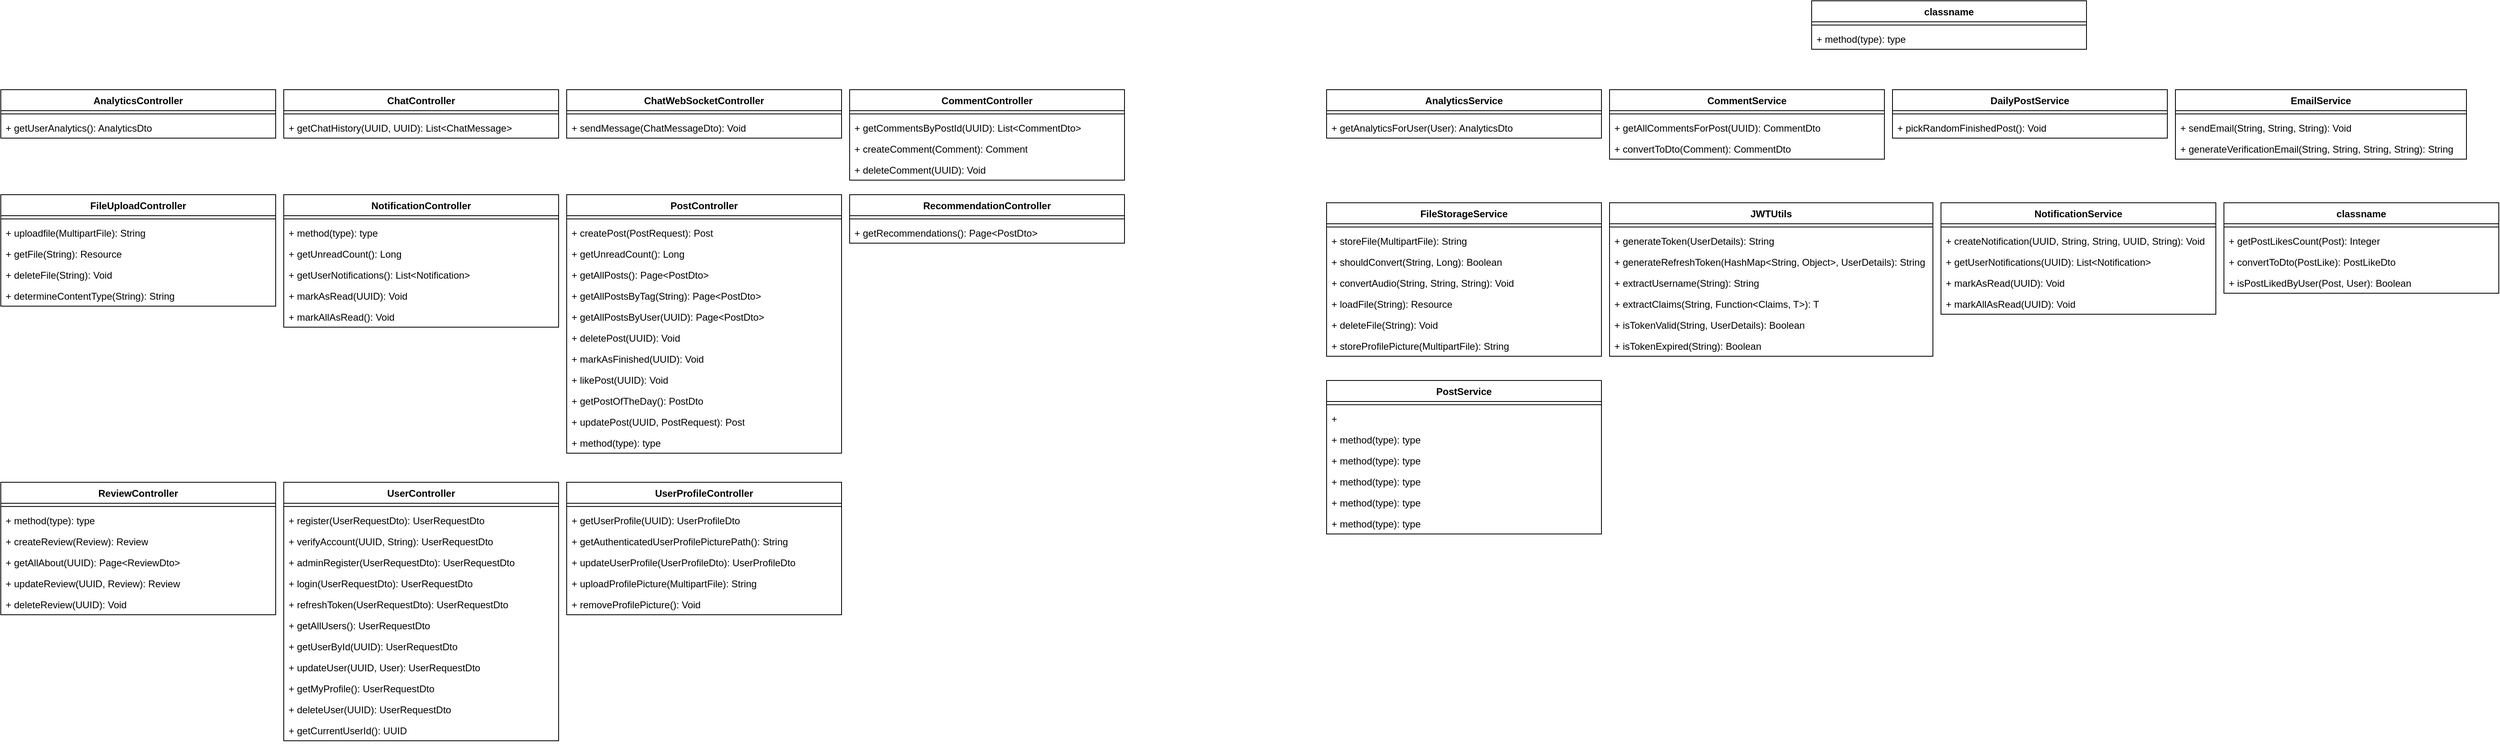 <mxfile version="28.2.8">
  <diagram name="Strona-1" id="R6z_-jKRKw4GIKHxkGmC">
    <mxGraphModel dx="1147" dy="948" grid="1" gridSize="10" guides="1" tooltips="1" connect="1" arrows="1" fold="1" page="1" pageScale="1" pageWidth="827" pageHeight="1169" math="0" shadow="0">
      <root>
        <mxCell id="0" />
        <mxCell id="1" parent="0" />
        <mxCell id="6uQWUima-Bd07z6ZdT8X-51" value="NotificationController" style="swimlane;fontStyle=1;align=center;verticalAlign=top;childLayout=stackLayout;horizontal=1;startSize=26;horizontalStack=0;resizeParent=1;resizeParentMax=0;resizeLast=0;collapsible=1;marginBottom=0;whiteSpace=wrap;html=1;" vertex="1" parent="1">
          <mxGeometry x="390" y="550" width="340" height="164" as="geometry" />
        </mxCell>
        <mxCell id="6uQWUima-Bd07z6ZdT8X-53" value="" style="line;strokeWidth=1;fillColor=none;align=left;verticalAlign=middle;spacingTop=-1;spacingLeft=3;spacingRight=3;rotatable=0;labelPosition=right;points=[];portConstraint=eastwest;strokeColor=inherit;" vertex="1" parent="6uQWUima-Bd07z6ZdT8X-51">
          <mxGeometry y="26" width="340" height="8" as="geometry" />
        </mxCell>
        <mxCell id="6uQWUima-Bd07z6ZdT8X-54" value="+ method(type): type" style="text;strokeColor=none;fillColor=none;align=left;verticalAlign=top;spacingLeft=4;spacingRight=4;overflow=hidden;rotatable=0;points=[[0,0.5],[1,0.5]];portConstraint=eastwest;whiteSpace=wrap;html=1;" vertex="1" parent="6uQWUima-Bd07z6ZdT8X-51">
          <mxGeometry y="34" width="340" height="26" as="geometry" />
        </mxCell>
        <mxCell id="6uQWUima-Bd07z6ZdT8X-16" value="+ getUnreadCount(): Long" style="text;strokeColor=none;fillColor=none;align=left;verticalAlign=top;spacingLeft=4;spacingRight=4;overflow=hidden;rotatable=0;points=[[0,0.5],[1,0.5]];portConstraint=eastwest;whiteSpace=wrap;html=1;" vertex="1" parent="6uQWUima-Bd07z6ZdT8X-51">
          <mxGeometry y="60" width="340" height="26" as="geometry" />
        </mxCell>
        <mxCell id="6uQWUima-Bd07z6ZdT8X-15" value="+ getUserNotifications(): List&amp;lt;Notification&amp;gt;" style="text;strokeColor=none;fillColor=none;align=left;verticalAlign=top;spacingLeft=4;spacingRight=4;overflow=hidden;rotatable=0;points=[[0,0.5],[1,0.5]];portConstraint=eastwest;whiteSpace=wrap;html=1;" vertex="1" parent="6uQWUima-Bd07z6ZdT8X-51">
          <mxGeometry y="86" width="340" height="26" as="geometry" />
        </mxCell>
        <mxCell id="6uQWUima-Bd07z6ZdT8X-17" value="+ markAsRead(UUID): Void" style="text;strokeColor=none;fillColor=none;align=left;verticalAlign=top;spacingLeft=4;spacingRight=4;overflow=hidden;rotatable=0;points=[[0,0.5],[1,0.5]];portConstraint=eastwest;whiteSpace=wrap;html=1;" vertex="1" parent="6uQWUima-Bd07z6ZdT8X-51">
          <mxGeometry y="112" width="340" height="26" as="geometry" />
        </mxCell>
        <mxCell id="6uQWUima-Bd07z6ZdT8X-18" value="+ markAllAsRead(): Void" style="text;strokeColor=none;fillColor=none;align=left;verticalAlign=top;spacingLeft=4;spacingRight=4;overflow=hidden;rotatable=0;points=[[0,0.5],[1,0.5]];portConstraint=eastwest;whiteSpace=wrap;html=1;" vertex="1" parent="6uQWUima-Bd07z6ZdT8X-51">
          <mxGeometry y="138" width="340" height="26" as="geometry" />
        </mxCell>
        <mxCell id="6uQWUima-Bd07z6ZdT8X-55" value="classname" style="swimlane;fontStyle=1;align=center;verticalAlign=top;childLayout=stackLayout;horizontal=1;startSize=26;horizontalStack=0;resizeParent=1;resizeParentMax=0;resizeLast=0;collapsible=1;marginBottom=0;whiteSpace=wrap;html=1;" vertex="1" parent="1">
          <mxGeometry x="2280" y="310" width="340" height="60" as="geometry" />
        </mxCell>
        <mxCell id="6uQWUima-Bd07z6ZdT8X-57" value="" style="line;strokeWidth=1;fillColor=none;align=left;verticalAlign=middle;spacingTop=-1;spacingLeft=3;spacingRight=3;rotatable=0;labelPosition=right;points=[];portConstraint=eastwest;strokeColor=inherit;" vertex="1" parent="6uQWUima-Bd07z6ZdT8X-55">
          <mxGeometry y="26" width="340" height="8" as="geometry" />
        </mxCell>
        <mxCell id="6uQWUima-Bd07z6ZdT8X-58" value="+ method(type): type" style="text;strokeColor=none;fillColor=none;align=left;verticalAlign=top;spacingLeft=4;spacingRight=4;overflow=hidden;rotatable=0;points=[[0,0.5],[1,0.5]];portConstraint=eastwest;whiteSpace=wrap;html=1;" vertex="1" parent="6uQWUima-Bd07z6ZdT8X-55">
          <mxGeometry y="34" width="340" height="26" as="geometry" />
        </mxCell>
        <mxCell id="6uQWUima-Bd07z6ZdT8X-60" value="FileUploadController" style="swimlane;fontStyle=1;align=center;verticalAlign=top;childLayout=stackLayout;horizontal=1;startSize=26;horizontalStack=0;resizeParent=1;resizeParentMax=0;resizeLast=0;collapsible=1;marginBottom=0;whiteSpace=wrap;html=1;" vertex="1" parent="1">
          <mxGeometry x="40" y="550" width="340" height="138" as="geometry" />
        </mxCell>
        <mxCell id="6uQWUima-Bd07z6ZdT8X-61" value="" style="line;strokeWidth=1;fillColor=none;align=left;verticalAlign=middle;spacingTop=-1;spacingLeft=3;spacingRight=3;rotatable=0;labelPosition=right;points=[];portConstraint=eastwest;strokeColor=inherit;" vertex="1" parent="6uQWUima-Bd07z6ZdT8X-60">
          <mxGeometry y="26" width="340" height="8" as="geometry" />
        </mxCell>
        <mxCell id="6uQWUima-Bd07z6ZdT8X-10" value="+ uploadfile(MultipartFile): String" style="text;strokeColor=none;fillColor=none;align=left;verticalAlign=top;spacingLeft=4;spacingRight=4;overflow=hidden;rotatable=0;points=[[0,0.5],[1,0.5]];portConstraint=eastwest;whiteSpace=wrap;html=1;" vertex="1" parent="6uQWUima-Bd07z6ZdT8X-60">
          <mxGeometry y="34" width="340" height="26" as="geometry" />
        </mxCell>
        <mxCell id="6uQWUima-Bd07z6ZdT8X-11" value="+ getFile(String): Resource" style="text;strokeColor=none;fillColor=none;align=left;verticalAlign=top;spacingLeft=4;spacingRight=4;overflow=hidden;rotatable=0;points=[[0,0.5],[1,0.5]];portConstraint=eastwest;whiteSpace=wrap;html=1;" vertex="1" parent="6uQWUima-Bd07z6ZdT8X-60">
          <mxGeometry y="60" width="340" height="26" as="geometry" />
        </mxCell>
        <mxCell id="6uQWUima-Bd07z6ZdT8X-12" value="+ deleteFile(String): Void" style="text;strokeColor=none;fillColor=none;align=left;verticalAlign=top;spacingLeft=4;spacingRight=4;overflow=hidden;rotatable=0;points=[[0,0.5],[1,0.5]];portConstraint=eastwest;whiteSpace=wrap;html=1;" vertex="1" parent="6uQWUima-Bd07z6ZdT8X-60">
          <mxGeometry y="86" width="340" height="26" as="geometry" />
        </mxCell>
        <mxCell id="6uQWUima-Bd07z6ZdT8X-13" value="+ determineContentType(String): String" style="text;strokeColor=none;fillColor=none;align=left;verticalAlign=top;spacingLeft=4;spacingRight=4;overflow=hidden;rotatable=0;points=[[0,0.5],[1,0.5]];portConstraint=eastwest;whiteSpace=wrap;html=1;" vertex="1" parent="6uQWUima-Bd07z6ZdT8X-60">
          <mxGeometry y="112" width="340" height="26" as="geometry" />
        </mxCell>
        <mxCell id="6uQWUima-Bd07z6ZdT8X-63" value="AnalyticsController" style="swimlane;fontStyle=1;align=center;verticalAlign=top;childLayout=stackLayout;horizontal=1;startSize=26;horizontalStack=0;resizeParent=1;resizeParentMax=0;resizeLast=0;collapsible=1;marginBottom=0;whiteSpace=wrap;html=1;" vertex="1" parent="1">
          <mxGeometry x="40" y="420" width="340" height="60" as="geometry" />
        </mxCell>
        <mxCell id="6uQWUima-Bd07z6ZdT8X-64" value="" style="line;strokeWidth=1;fillColor=none;align=left;verticalAlign=middle;spacingTop=-1;spacingLeft=3;spacingRight=3;rotatable=0;labelPosition=right;points=[];portConstraint=eastwest;strokeColor=inherit;" vertex="1" parent="6uQWUima-Bd07z6ZdT8X-63">
          <mxGeometry y="26" width="340" height="8" as="geometry" />
        </mxCell>
        <mxCell id="6uQWUima-Bd07z6ZdT8X-65" value="+ getUserAnalytics(): AnalyticsDto" style="text;strokeColor=none;fillColor=none;align=left;verticalAlign=top;spacingLeft=4;spacingRight=4;overflow=hidden;rotatable=0;points=[[0,0.5],[1,0.5]];portConstraint=eastwest;whiteSpace=wrap;html=1;" vertex="1" parent="6uQWUima-Bd07z6ZdT8X-63">
          <mxGeometry y="34" width="340" height="26" as="geometry" />
        </mxCell>
        <mxCell id="6uQWUima-Bd07z6ZdT8X-66" value="ChatController" style="swimlane;fontStyle=1;align=center;verticalAlign=top;childLayout=stackLayout;horizontal=1;startSize=26;horizontalStack=0;resizeParent=1;resizeParentMax=0;resizeLast=0;collapsible=1;marginBottom=0;whiteSpace=wrap;html=1;" vertex="1" parent="1">
          <mxGeometry x="390" y="420" width="340" height="60" as="geometry" />
        </mxCell>
        <mxCell id="6uQWUima-Bd07z6ZdT8X-67" value="" style="line;strokeWidth=1;fillColor=none;align=left;verticalAlign=middle;spacingTop=-1;spacingLeft=3;spacingRight=3;rotatable=0;labelPosition=right;points=[];portConstraint=eastwest;strokeColor=inherit;" vertex="1" parent="6uQWUima-Bd07z6ZdT8X-66">
          <mxGeometry y="26" width="340" height="8" as="geometry" />
        </mxCell>
        <mxCell id="6uQWUima-Bd07z6ZdT8X-68" value="+ getChatHistory(UUID, UUID): List&amp;lt;ChatMessage&amp;gt;" style="text;strokeColor=none;fillColor=none;align=left;verticalAlign=top;spacingLeft=4;spacingRight=4;overflow=hidden;rotatable=0;points=[[0,0.5],[1,0.5]];portConstraint=eastwest;whiteSpace=wrap;html=1;" vertex="1" parent="6uQWUima-Bd07z6ZdT8X-66">
          <mxGeometry y="34" width="340" height="26" as="geometry" />
        </mxCell>
        <mxCell id="6uQWUima-Bd07z6ZdT8X-69" value="CommentController" style="swimlane;fontStyle=1;align=center;verticalAlign=top;childLayout=stackLayout;horizontal=1;startSize=26;horizontalStack=0;resizeParent=1;resizeParentMax=0;resizeLast=0;collapsible=1;marginBottom=0;whiteSpace=wrap;html=1;" vertex="1" parent="1">
          <mxGeometry x="1090" y="420" width="340" height="112" as="geometry" />
        </mxCell>
        <mxCell id="6uQWUima-Bd07z6ZdT8X-70" value="" style="line;strokeWidth=1;fillColor=none;align=left;verticalAlign=middle;spacingTop=-1;spacingLeft=3;spacingRight=3;rotatable=0;labelPosition=right;points=[];portConstraint=eastwest;strokeColor=inherit;" vertex="1" parent="6uQWUima-Bd07z6ZdT8X-69">
          <mxGeometry y="26" width="340" height="8" as="geometry" />
        </mxCell>
        <mxCell id="6uQWUima-Bd07z6ZdT8X-7" value="+ getCommentsByPostId(UUID): List&amp;lt;CommentDto&amp;gt;" style="text;strokeColor=none;fillColor=none;align=left;verticalAlign=top;spacingLeft=4;spacingRight=4;overflow=hidden;rotatable=0;points=[[0,0.5],[1,0.5]];portConstraint=eastwest;whiteSpace=wrap;html=1;" vertex="1" parent="6uQWUima-Bd07z6ZdT8X-69">
          <mxGeometry y="34" width="340" height="26" as="geometry" />
        </mxCell>
        <mxCell id="6uQWUima-Bd07z6ZdT8X-6" value="+ createComment(Comment): Comment" style="text;strokeColor=none;fillColor=none;align=left;verticalAlign=top;spacingLeft=4;spacingRight=4;overflow=hidden;rotatable=0;points=[[0,0.5],[1,0.5]];portConstraint=eastwest;whiteSpace=wrap;html=1;" vertex="1" parent="6uQWUima-Bd07z6ZdT8X-69">
          <mxGeometry y="60" width="340" height="26" as="geometry" />
        </mxCell>
        <mxCell id="6uQWUima-Bd07z6ZdT8X-8" value="+ deleteComment(UUID): Void" style="text;strokeColor=none;fillColor=none;align=left;verticalAlign=top;spacingLeft=4;spacingRight=4;overflow=hidden;rotatable=0;points=[[0,0.5],[1,0.5]];portConstraint=eastwest;whiteSpace=wrap;html=1;" vertex="1" parent="6uQWUima-Bd07z6ZdT8X-69">
          <mxGeometry y="86" width="340" height="26" as="geometry" />
        </mxCell>
        <mxCell id="6uQWUima-Bd07z6ZdT8X-72" value="ChatWebSocketController" style="swimlane;fontStyle=1;align=center;verticalAlign=top;childLayout=stackLayout;horizontal=1;startSize=26;horizontalStack=0;resizeParent=1;resizeParentMax=0;resizeLast=0;collapsible=1;marginBottom=0;whiteSpace=wrap;html=1;" vertex="1" parent="1">
          <mxGeometry x="740" y="420" width="340" height="60" as="geometry" />
        </mxCell>
        <mxCell id="6uQWUima-Bd07z6ZdT8X-73" value="" style="line;strokeWidth=1;fillColor=none;align=left;verticalAlign=middle;spacingTop=-1;spacingLeft=3;spacingRight=3;rotatable=0;labelPosition=right;points=[];portConstraint=eastwest;strokeColor=inherit;" vertex="1" parent="6uQWUima-Bd07z6ZdT8X-72">
          <mxGeometry y="26" width="340" height="8" as="geometry" />
        </mxCell>
        <mxCell id="6uQWUima-Bd07z6ZdT8X-74" value="+ sendMessage(ChatMessageDto): Void" style="text;strokeColor=none;fillColor=none;align=left;verticalAlign=top;spacingLeft=4;spacingRight=4;overflow=hidden;rotatable=0;points=[[0,0.5],[1,0.5]];portConstraint=eastwest;whiteSpace=wrap;html=1;" vertex="1" parent="6uQWUima-Bd07z6ZdT8X-72">
          <mxGeometry y="34" width="340" height="26" as="geometry" />
        </mxCell>
        <mxCell id="6uQWUima-Bd07z6ZdT8X-75" value="PostController" style="swimlane;fontStyle=1;align=center;verticalAlign=top;childLayout=stackLayout;horizontal=1;startSize=26;horizontalStack=0;resizeParent=1;resizeParentMax=0;resizeLast=0;collapsible=1;marginBottom=0;whiteSpace=wrap;html=1;" vertex="1" parent="1">
          <mxGeometry x="740" y="550" width="340" height="320" as="geometry" />
        </mxCell>
        <mxCell id="6uQWUima-Bd07z6ZdT8X-76" value="" style="line;strokeWidth=1;fillColor=none;align=left;verticalAlign=middle;spacingTop=-1;spacingLeft=3;spacingRight=3;rotatable=0;labelPosition=right;points=[];portConstraint=eastwest;strokeColor=inherit;" vertex="1" parent="6uQWUima-Bd07z6ZdT8X-75">
          <mxGeometry y="26" width="340" height="8" as="geometry" />
        </mxCell>
        <mxCell id="6uQWUima-Bd07z6ZdT8X-20" value="+ createPost(PostRequest): Post" style="text;strokeColor=none;fillColor=none;align=left;verticalAlign=top;spacingLeft=4;spacingRight=4;overflow=hidden;rotatable=0;points=[[0,0.5],[1,0.5]];portConstraint=eastwest;whiteSpace=wrap;html=1;" vertex="1" parent="6uQWUima-Bd07z6ZdT8X-75">
          <mxGeometry y="34" width="340" height="26" as="geometry" />
        </mxCell>
        <mxCell id="6uQWUima-Bd07z6ZdT8X-21" value="+ getUnreadCount(): Long" style="text;strokeColor=none;fillColor=none;align=left;verticalAlign=top;spacingLeft=4;spacingRight=4;overflow=hidden;rotatable=0;points=[[0,0.5],[1,0.5]];portConstraint=eastwest;whiteSpace=wrap;html=1;" vertex="1" parent="6uQWUima-Bd07z6ZdT8X-75">
          <mxGeometry y="60" width="340" height="26" as="geometry" />
        </mxCell>
        <mxCell id="6uQWUima-Bd07z6ZdT8X-24" value="+ getAllPosts(): Page&amp;lt;PostDto&amp;gt;" style="text;strokeColor=none;fillColor=none;align=left;verticalAlign=top;spacingLeft=4;spacingRight=4;overflow=hidden;rotatable=0;points=[[0,0.5],[1,0.5]];portConstraint=eastwest;whiteSpace=wrap;html=1;" vertex="1" parent="6uQWUima-Bd07z6ZdT8X-75">
          <mxGeometry y="86" width="340" height="26" as="geometry" />
        </mxCell>
        <mxCell id="6uQWUima-Bd07z6ZdT8X-25" value="+ getAllPostsByTag(String): Page&amp;lt;PostDto&amp;gt;" style="text;strokeColor=none;fillColor=none;align=left;verticalAlign=top;spacingLeft=4;spacingRight=4;overflow=hidden;rotatable=0;points=[[0,0.5],[1,0.5]];portConstraint=eastwest;whiteSpace=wrap;html=1;" vertex="1" parent="6uQWUima-Bd07z6ZdT8X-75">
          <mxGeometry y="112" width="340" height="26" as="geometry" />
        </mxCell>
        <mxCell id="6uQWUima-Bd07z6ZdT8X-26" value="+ getAllPostsByUser(UUID): Page&amp;lt;PostDto&amp;gt;" style="text;strokeColor=none;fillColor=none;align=left;verticalAlign=top;spacingLeft=4;spacingRight=4;overflow=hidden;rotatable=0;points=[[0,0.5],[1,0.5]];portConstraint=eastwest;whiteSpace=wrap;html=1;" vertex="1" parent="6uQWUima-Bd07z6ZdT8X-75">
          <mxGeometry y="138" width="340" height="26" as="geometry" />
        </mxCell>
        <mxCell id="6uQWUima-Bd07z6ZdT8X-27" value="+ deletePost(UUID): Void" style="text;strokeColor=none;fillColor=none;align=left;verticalAlign=top;spacingLeft=4;spacingRight=4;overflow=hidden;rotatable=0;points=[[0,0.5],[1,0.5]];portConstraint=eastwest;whiteSpace=wrap;html=1;" vertex="1" parent="6uQWUima-Bd07z6ZdT8X-75">
          <mxGeometry y="164" width="340" height="26" as="geometry" />
        </mxCell>
        <mxCell id="6uQWUima-Bd07z6ZdT8X-29" value="+ markAsFinished(UUID): Void" style="text;strokeColor=none;fillColor=none;align=left;verticalAlign=top;spacingLeft=4;spacingRight=4;overflow=hidden;rotatable=0;points=[[0,0.5],[1,0.5]];portConstraint=eastwest;whiteSpace=wrap;html=1;" vertex="1" parent="6uQWUima-Bd07z6ZdT8X-75">
          <mxGeometry y="190" width="340" height="26" as="geometry" />
        </mxCell>
        <mxCell id="6uQWUima-Bd07z6ZdT8X-30" value="+ likePost(UUID): Void" style="text;strokeColor=none;fillColor=none;align=left;verticalAlign=top;spacingLeft=4;spacingRight=4;overflow=hidden;rotatable=0;points=[[0,0.5],[1,0.5]];portConstraint=eastwest;whiteSpace=wrap;html=1;" vertex="1" parent="6uQWUima-Bd07z6ZdT8X-75">
          <mxGeometry y="216" width="340" height="26" as="geometry" />
        </mxCell>
        <mxCell id="6uQWUima-Bd07z6ZdT8X-31" value="+ getPostOfTheDay(): PostDto" style="text;strokeColor=none;fillColor=none;align=left;verticalAlign=top;spacingLeft=4;spacingRight=4;overflow=hidden;rotatable=0;points=[[0,0.5],[1,0.5]];portConstraint=eastwest;whiteSpace=wrap;html=1;" vertex="1" parent="6uQWUima-Bd07z6ZdT8X-75">
          <mxGeometry y="242" width="340" height="26" as="geometry" />
        </mxCell>
        <mxCell id="6uQWUima-Bd07z6ZdT8X-28" value="+ updatePost(UUID, PostRequest): Post" style="text;strokeColor=none;fillColor=none;align=left;verticalAlign=top;spacingLeft=4;spacingRight=4;overflow=hidden;rotatable=0;points=[[0,0.5],[1,0.5]];portConstraint=eastwest;whiteSpace=wrap;html=1;" vertex="1" parent="6uQWUima-Bd07z6ZdT8X-75">
          <mxGeometry y="268" width="340" height="26" as="geometry" />
        </mxCell>
        <mxCell id="6uQWUima-Bd07z6ZdT8X-77" value="+ method(type): type" style="text;strokeColor=none;fillColor=none;align=left;verticalAlign=top;spacingLeft=4;spacingRight=4;overflow=hidden;rotatable=0;points=[[0,0.5],[1,0.5]];portConstraint=eastwest;whiteSpace=wrap;html=1;" vertex="1" parent="6uQWUima-Bd07z6ZdT8X-75">
          <mxGeometry y="294" width="340" height="26" as="geometry" />
        </mxCell>
        <mxCell id="6uQWUima-Bd07z6ZdT8X-78" value="RecommendationController" style="swimlane;fontStyle=1;align=center;verticalAlign=top;childLayout=stackLayout;horizontal=1;startSize=26;horizontalStack=0;resizeParent=1;resizeParentMax=0;resizeLast=0;collapsible=1;marginBottom=0;whiteSpace=wrap;html=1;" vertex="1" parent="1">
          <mxGeometry x="1090" y="550" width="340" height="60" as="geometry" />
        </mxCell>
        <mxCell id="6uQWUima-Bd07z6ZdT8X-79" value="" style="line;strokeWidth=1;fillColor=none;align=left;verticalAlign=middle;spacingTop=-1;spacingLeft=3;spacingRight=3;rotatable=0;labelPosition=right;points=[];portConstraint=eastwest;strokeColor=inherit;" vertex="1" parent="6uQWUima-Bd07z6ZdT8X-78">
          <mxGeometry y="26" width="340" height="8" as="geometry" />
        </mxCell>
        <mxCell id="6uQWUima-Bd07z6ZdT8X-80" value="+ getRecommendations(): Page&amp;lt;PostDto&amp;gt;" style="text;strokeColor=none;fillColor=none;align=left;verticalAlign=top;spacingLeft=4;spacingRight=4;overflow=hidden;rotatable=0;points=[[0,0.5],[1,0.5]];portConstraint=eastwest;whiteSpace=wrap;html=1;" vertex="1" parent="6uQWUima-Bd07z6ZdT8X-78">
          <mxGeometry y="34" width="340" height="26" as="geometry" />
        </mxCell>
        <mxCell id="6uQWUima-Bd07z6ZdT8X-81" value="ReviewController" style="swimlane;fontStyle=1;align=center;verticalAlign=top;childLayout=stackLayout;horizontal=1;startSize=26;horizontalStack=0;resizeParent=1;resizeParentMax=0;resizeLast=0;collapsible=1;marginBottom=0;whiteSpace=wrap;html=1;" vertex="1" parent="1">
          <mxGeometry x="40" y="906" width="340" height="164" as="geometry" />
        </mxCell>
        <mxCell id="6uQWUima-Bd07z6ZdT8X-82" value="" style="line;strokeWidth=1;fillColor=none;align=left;verticalAlign=middle;spacingTop=-1;spacingLeft=3;spacingRight=3;rotatable=0;labelPosition=right;points=[];portConstraint=eastwest;strokeColor=inherit;" vertex="1" parent="6uQWUima-Bd07z6ZdT8X-81">
          <mxGeometry y="26" width="340" height="8" as="geometry" />
        </mxCell>
        <mxCell id="6uQWUima-Bd07z6ZdT8X-83" value="+ method(type): type" style="text;strokeColor=none;fillColor=none;align=left;verticalAlign=top;spacingLeft=4;spacingRight=4;overflow=hidden;rotatable=0;points=[[0,0.5],[1,0.5]];portConstraint=eastwest;whiteSpace=wrap;html=1;" vertex="1" parent="6uQWUima-Bd07z6ZdT8X-81">
          <mxGeometry y="34" width="340" height="26" as="geometry" />
        </mxCell>
        <mxCell id="6uQWUima-Bd07z6ZdT8X-44" value="+ createReview(Review): Review" style="text;strokeColor=none;fillColor=none;align=left;verticalAlign=top;spacingLeft=4;spacingRight=4;overflow=hidden;rotatable=0;points=[[0,0.5],[1,0.5]];portConstraint=eastwest;whiteSpace=wrap;html=1;" vertex="1" parent="6uQWUima-Bd07z6ZdT8X-81">
          <mxGeometry y="60" width="340" height="26" as="geometry" />
        </mxCell>
        <mxCell id="6uQWUima-Bd07z6ZdT8X-46" value="+ getAllAbout(UUID): Page&amp;lt;ReviewDto&amp;gt;" style="text;strokeColor=none;fillColor=none;align=left;verticalAlign=top;spacingLeft=4;spacingRight=4;overflow=hidden;rotatable=0;points=[[0,0.5],[1,0.5]];portConstraint=eastwest;whiteSpace=wrap;html=1;" vertex="1" parent="6uQWUima-Bd07z6ZdT8X-81">
          <mxGeometry y="86" width="340" height="26" as="geometry" />
        </mxCell>
        <mxCell id="6uQWUima-Bd07z6ZdT8X-45" value="+ updateReview(UUID, Review): Review" style="text;strokeColor=none;fillColor=none;align=left;verticalAlign=top;spacingLeft=4;spacingRight=4;overflow=hidden;rotatable=0;points=[[0,0.5],[1,0.5]];portConstraint=eastwest;whiteSpace=wrap;html=1;" vertex="1" parent="6uQWUima-Bd07z6ZdT8X-81">
          <mxGeometry y="112" width="340" height="26" as="geometry" />
        </mxCell>
        <mxCell id="6uQWUima-Bd07z6ZdT8X-84" value="+ deleteReview(UUID): Void" style="text;strokeColor=none;fillColor=none;align=left;verticalAlign=top;spacingLeft=4;spacingRight=4;overflow=hidden;rotatable=0;points=[[0,0.5],[1,0.5]];portConstraint=eastwest;whiteSpace=wrap;html=1;" vertex="1" parent="6uQWUima-Bd07z6ZdT8X-81">
          <mxGeometry y="138" width="340" height="26" as="geometry" />
        </mxCell>
        <mxCell id="6uQWUima-Bd07z6ZdT8X-85" value="UserController" style="swimlane;fontStyle=1;align=center;verticalAlign=top;childLayout=stackLayout;horizontal=1;startSize=26;horizontalStack=0;resizeParent=1;resizeParentMax=0;resizeLast=0;collapsible=1;marginBottom=0;whiteSpace=wrap;html=1;" vertex="1" parent="1">
          <mxGeometry x="390" y="906" width="340" height="320" as="geometry" />
        </mxCell>
        <mxCell id="6uQWUima-Bd07z6ZdT8X-86" value="" style="line;strokeWidth=1;fillColor=none;align=left;verticalAlign=middle;spacingTop=-1;spacingLeft=3;spacingRight=3;rotatable=0;labelPosition=right;points=[];portConstraint=eastwest;strokeColor=inherit;" vertex="1" parent="6uQWUima-Bd07z6ZdT8X-85">
          <mxGeometry y="26" width="340" height="8" as="geometry" />
        </mxCell>
        <mxCell id="6uQWUima-Bd07z6ZdT8X-87" value="+ register(UserRequestDto): UserRequestDto" style="text;strokeColor=none;fillColor=none;align=left;verticalAlign=top;spacingLeft=4;spacingRight=4;overflow=hidden;rotatable=0;points=[[0,0.5],[1,0.5]];portConstraint=eastwest;whiteSpace=wrap;html=1;" vertex="1" parent="6uQWUima-Bd07z6ZdT8X-85">
          <mxGeometry y="34" width="340" height="26" as="geometry" />
        </mxCell>
        <mxCell id="6uQWUima-Bd07z6ZdT8X-88" value="+ verifyAccount(UUID, String): UserRequestDto" style="text;strokeColor=none;fillColor=none;align=left;verticalAlign=top;spacingLeft=4;spacingRight=4;overflow=hidden;rotatable=0;points=[[0,0.5],[1,0.5]];portConstraint=eastwest;whiteSpace=wrap;html=1;" vertex="1" parent="6uQWUima-Bd07z6ZdT8X-85">
          <mxGeometry y="60" width="340" height="26" as="geometry" />
        </mxCell>
        <mxCell id="6uQWUima-Bd07z6ZdT8X-89" value="+ adminRegister(UserRequestDto): UserRequestDto" style="text;strokeColor=none;fillColor=none;align=left;verticalAlign=top;spacingLeft=4;spacingRight=4;overflow=hidden;rotatable=0;points=[[0,0.5],[1,0.5]];portConstraint=eastwest;whiteSpace=wrap;html=1;" vertex="1" parent="6uQWUima-Bd07z6ZdT8X-85">
          <mxGeometry y="86" width="340" height="26" as="geometry" />
        </mxCell>
        <mxCell id="6uQWUima-Bd07z6ZdT8X-90" value="+ login(UserRequestDto): UserRequestDto" style="text;strokeColor=none;fillColor=none;align=left;verticalAlign=top;spacingLeft=4;spacingRight=4;overflow=hidden;rotatable=0;points=[[0,0.5],[1,0.5]];portConstraint=eastwest;whiteSpace=wrap;html=1;" vertex="1" parent="6uQWUima-Bd07z6ZdT8X-85">
          <mxGeometry y="112" width="340" height="26" as="geometry" />
        </mxCell>
        <mxCell id="6uQWUima-Bd07z6ZdT8X-91" value="+ refreshToken(UserRequestDto): UserRequestDto" style="text;strokeColor=none;fillColor=none;align=left;verticalAlign=top;spacingLeft=4;spacingRight=4;overflow=hidden;rotatable=0;points=[[0,0.5],[1,0.5]];portConstraint=eastwest;whiteSpace=wrap;html=1;" vertex="1" parent="6uQWUima-Bd07z6ZdT8X-85">
          <mxGeometry y="138" width="340" height="26" as="geometry" />
        </mxCell>
        <mxCell id="6uQWUima-Bd07z6ZdT8X-92" value="+ getAllUsers(): UserRequestDto" style="text;strokeColor=none;fillColor=none;align=left;verticalAlign=top;spacingLeft=4;spacingRight=4;overflow=hidden;rotatable=0;points=[[0,0.5],[1,0.5]];portConstraint=eastwest;whiteSpace=wrap;html=1;" vertex="1" parent="6uQWUima-Bd07z6ZdT8X-85">
          <mxGeometry y="164" width="340" height="26" as="geometry" />
        </mxCell>
        <mxCell id="6uQWUima-Bd07z6ZdT8X-101" value="+ getUserById(UUID): UserRequestDto" style="text;strokeColor=none;fillColor=none;align=left;verticalAlign=top;spacingLeft=4;spacingRight=4;overflow=hidden;rotatable=0;points=[[0,0.5],[1,0.5]];portConstraint=eastwest;whiteSpace=wrap;html=1;" vertex="1" parent="6uQWUima-Bd07z6ZdT8X-85">
          <mxGeometry y="190" width="340" height="26" as="geometry" />
        </mxCell>
        <mxCell id="6uQWUima-Bd07z6ZdT8X-102" value="+ updateUser(UUID, User): UserRequestDto" style="text;strokeColor=none;fillColor=none;align=left;verticalAlign=top;spacingLeft=4;spacingRight=4;overflow=hidden;rotatable=0;points=[[0,0.5],[1,0.5]];portConstraint=eastwest;whiteSpace=wrap;html=1;" vertex="1" parent="6uQWUima-Bd07z6ZdT8X-85">
          <mxGeometry y="216" width="340" height="26" as="geometry" />
        </mxCell>
        <mxCell id="6uQWUima-Bd07z6ZdT8X-104" value="+ getMyProfile(): UserRequestDto" style="text;strokeColor=none;fillColor=none;align=left;verticalAlign=top;spacingLeft=4;spacingRight=4;overflow=hidden;rotatable=0;points=[[0,0.5],[1,0.5]];portConstraint=eastwest;whiteSpace=wrap;html=1;" vertex="1" parent="6uQWUima-Bd07z6ZdT8X-85">
          <mxGeometry y="242" width="340" height="26" as="geometry" />
        </mxCell>
        <mxCell id="6uQWUima-Bd07z6ZdT8X-103" value="+ deleteUser(UUID): UserRequestDto" style="text;strokeColor=none;fillColor=none;align=left;verticalAlign=top;spacingLeft=4;spacingRight=4;overflow=hidden;rotatable=0;points=[[0,0.5],[1,0.5]];portConstraint=eastwest;whiteSpace=wrap;html=1;" vertex="1" parent="6uQWUima-Bd07z6ZdT8X-85">
          <mxGeometry y="268" width="340" height="26" as="geometry" />
        </mxCell>
        <mxCell id="6uQWUima-Bd07z6ZdT8X-106" value="+ getCurrentUserId(): UUID" style="text;strokeColor=none;fillColor=none;align=left;verticalAlign=top;spacingLeft=4;spacingRight=4;overflow=hidden;rotatable=0;points=[[0,0.5],[1,0.5]];portConstraint=eastwest;whiteSpace=wrap;html=1;" vertex="1" parent="6uQWUima-Bd07z6ZdT8X-85">
          <mxGeometry y="294" width="340" height="26" as="geometry" />
        </mxCell>
        <mxCell id="6uQWUima-Bd07z6ZdT8X-107" value="UserProfileController" style="swimlane;fontStyle=1;align=center;verticalAlign=top;childLayout=stackLayout;horizontal=1;startSize=26;horizontalStack=0;resizeParent=1;resizeParentMax=0;resizeLast=0;collapsible=1;marginBottom=0;whiteSpace=wrap;html=1;" vertex="1" parent="1">
          <mxGeometry x="740" y="906" width="340" height="164" as="geometry" />
        </mxCell>
        <mxCell id="6uQWUima-Bd07z6ZdT8X-108" value="" style="line;strokeWidth=1;fillColor=none;align=left;verticalAlign=middle;spacingTop=-1;spacingLeft=3;spacingRight=3;rotatable=0;labelPosition=right;points=[];portConstraint=eastwest;strokeColor=inherit;" vertex="1" parent="6uQWUima-Bd07z6ZdT8X-107">
          <mxGeometry y="26" width="340" height="8" as="geometry" />
        </mxCell>
        <mxCell id="6uQWUima-Bd07z6ZdT8X-109" value="+ getUserProfile(UUID): UserProfileDto" style="text;strokeColor=none;fillColor=none;align=left;verticalAlign=top;spacingLeft=4;spacingRight=4;overflow=hidden;rotatable=0;points=[[0,0.5],[1,0.5]];portConstraint=eastwest;whiteSpace=wrap;html=1;" vertex="1" parent="6uQWUima-Bd07z6ZdT8X-107">
          <mxGeometry y="34" width="340" height="26" as="geometry" />
        </mxCell>
        <mxCell id="6uQWUima-Bd07z6ZdT8X-110" value="+&amp;nbsp;getAuthenticatedUserProfilePicturePath(): String" style="text;strokeColor=none;fillColor=none;align=left;verticalAlign=top;spacingLeft=4;spacingRight=4;overflow=hidden;rotatable=0;points=[[0,0.5],[1,0.5]];portConstraint=eastwest;whiteSpace=wrap;html=1;" vertex="1" parent="6uQWUima-Bd07z6ZdT8X-107">
          <mxGeometry y="60" width="340" height="26" as="geometry" />
        </mxCell>
        <mxCell id="6uQWUima-Bd07z6ZdT8X-111" value="+&amp;nbsp;updateUserProfile(UserProfileDto): UserProfileDto" style="text;strokeColor=none;fillColor=none;align=left;verticalAlign=top;spacingLeft=4;spacingRight=4;overflow=hidden;rotatable=0;points=[[0,0.5],[1,0.5]];portConstraint=eastwest;whiteSpace=wrap;html=1;" vertex="1" parent="6uQWUima-Bd07z6ZdT8X-107">
          <mxGeometry y="86" width="340" height="26" as="geometry" />
        </mxCell>
        <mxCell id="6uQWUima-Bd07z6ZdT8X-112" value="+ uploadProfilePicture(MultipartFile): String" style="text;strokeColor=none;fillColor=none;align=left;verticalAlign=top;spacingLeft=4;spacingRight=4;overflow=hidden;rotatable=0;points=[[0,0.5],[1,0.5]];portConstraint=eastwest;whiteSpace=wrap;html=1;" vertex="1" parent="6uQWUima-Bd07z6ZdT8X-107">
          <mxGeometry y="112" width="340" height="26" as="geometry" />
        </mxCell>
        <mxCell id="6uQWUima-Bd07z6ZdT8X-119" value="+ removeProfilePicture(): Void" style="text;strokeColor=none;fillColor=none;align=left;verticalAlign=top;spacingLeft=4;spacingRight=4;overflow=hidden;rotatable=0;points=[[0,0.5],[1,0.5]];portConstraint=eastwest;whiteSpace=wrap;html=1;" vertex="1" parent="6uQWUima-Bd07z6ZdT8X-107">
          <mxGeometry y="138" width="340" height="26" as="geometry" />
        </mxCell>
        <mxCell id="6uQWUima-Bd07z6ZdT8X-120" value="AnalyticsService" style="swimlane;fontStyle=1;align=center;verticalAlign=top;childLayout=stackLayout;horizontal=1;startSize=26;horizontalStack=0;resizeParent=1;resizeParentMax=0;resizeLast=0;collapsible=1;marginBottom=0;whiteSpace=wrap;html=1;" vertex="1" parent="1">
          <mxGeometry x="1680" y="420" width="340" height="60" as="geometry" />
        </mxCell>
        <mxCell id="6uQWUima-Bd07z6ZdT8X-121" value="" style="line;strokeWidth=1;fillColor=none;align=left;verticalAlign=middle;spacingTop=-1;spacingLeft=3;spacingRight=3;rotatable=0;labelPosition=right;points=[];portConstraint=eastwest;strokeColor=inherit;" vertex="1" parent="6uQWUima-Bd07z6ZdT8X-120">
          <mxGeometry y="26" width="340" height="8" as="geometry" />
        </mxCell>
        <mxCell id="6uQWUima-Bd07z6ZdT8X-122" value="+&amp;nbsp;getAnalyticsForUser(User): AnalyticsDto" style="text;strokeColor=none;fillColor=none;align=left;verticalAlign=top;spacingLeft=4;spacingRight=4;overflow=hidden;rotatable=0;points=[[0,0.5],[1,0.5]];portConstraint=eastwest;whiteSpace=wrap;html=1;" vertex="1" parent="6uQWUima-Bd07z6ZdT8X-120">
          <mxGeometry y="34" width="340" height="26" as="geometry" />
        </mxCell>
        <mxCell id="6uQWUima-Bd07z6ZdT8X-123" value="CommentService" style="swimlane;fontStyle=1;align=center;verticalAlign=top;childLayout=stackLayout;horizontal=1;startSize=26;horizontalStack=0;resizeParent=1;resizeParentMax=0;resizeLast=0;collapsible=1;marginBottom=0;whiteSpace=wrap;html=1;" vertex="1" parent="1">
          <mxGeometry x="2030" y="420" width="340" height="86" as="geometry" />
        </mxCell>
        <mxCell id="6uQWUima-Bd07z6ZdT8X-124" value="" style="line;strokeWidth=1;fillColor=none;align=left;verticalAlign=middle;spacingTop=-1;spacingLeft=3;spacingRight=3;rotatable=0;labelPosition=right;points=[];portConstraint=eastwest;strokeColor=inherit;" vertex="1" parent="6uQWUima-Bd07z6ZdT8X-123">
          <mxGeometry y="26" width="340" height="8" as="geometry" />
        </mxCell>
        <mxCell id="6uQWUima-Bd07z6ZdT8X-125" value="+&amp;nbsp;getAllCommentsForPost(UUID): CommentDto" style="text;strokeColor=none;fillColor=none;align=left;verticalAlign=top;spacingLeft=4;spacingRight=4;overflow=hidden;rotatable=0;points=[[0,0.5],[1,0.5]];portConstraint=eastwest;whiteSpace=wrap;html=1;" vertex="1" parent="6uQWUima-Bd07z6ZdT8X-123">
          <mxGeometry y="34" width="340" height="26" as="geometry" />
        </mxCell>
        <mxCell id="6uQWUima-Bd07z6ZdT8X-129" value="+ convertToDto(Comment): CommentDto" style="text;strokeColor=none;fillColor=none;align=left;verticalAlign=top;spacingLeft=4;spacingRight=4;overflow=hidden;rotatable=0;points=[[0,0.5],[1,0.5]];portConstraint=eastwest;whiteSpace=wrap;html=1;" vertex="1" parent="6uQWUima-Bd07z6ZdT8X-123">
          <mxGeometry y="60" width="340" height="26" as="geometry" />
        </mxCell>
        <mxCell id="6uQWUima-Bd07z6ZdT8X-126" value="DailyPostService" style="swimlane;fontStyle=1;align=center;verticalAlign=top;childLayout=stackLayout;horizontal=1;startSize=26;horizontalStack=0;resizeParent=1;resizeParentMax=0;resizeLast=0;collapsible=1;marginBottom=0;whiteSpace=wrap;html=1;" vertex="1" parent="1">
          <mxGeometry x="2380" y="420" width="340" height="60" as="geometry" />
        </mxCell>
        <mxCell id="6uQWUima-Bd07z6ZdT8X-127" value="" style="line;strokeWidth=1;fillColor=none;align=left;verticalAlign=middle;spacingTop=-1;spacingLeft=3;spacingRight=3;rotatable=0;labelPosition=right;points=[];portConstraint=eastwest;strokeColor=inherit;" vertex="1" parent="6uQWUima-Bd07z6ZdT8X-126">
          <mxGeometry y="26" width="340" height="8" as="geometry" />
        </mxCell>
        <mxCell id="6uQWUima-Bd07z6ZdT8X-128" value="+ pickRandomFinishedPost(): Void" style="text;strokeColor=none;fillColor=none;align=left;verticalAlign=top;spacingLeft=4;spacingRight=4;overflow=hidden;rotatable=0;points=[[0,0.5],[1,0.5]];portConstraint=eastwest;whiteSpace=wrap;html=1;" vertex="1" parent="6uQWUima-Bd07z6ZdT8X-126">
          <mxGeometry y="34" width="340" height="26" as="geometry" />
        </mxCell>
        <mxCell id="6uQWUima-Bd07z6ZdT8X-130" value="EmailService" style="swimlane;fontStyle=1;align=center;verticalAlign=top;childLayout=stackLayout;horizontal=1;startSize=26;horizontalStack=0;resizeParent=1;resizeParentMax=0;resizeLast=0;collapsible=1;marginBottom=0;whiteSpace=wrap;html=1;" vertex="1" parent="1">
          <mxGeometry x="2730" y="420" width="360" height="86" as="geometry" />
        </mxCell>
        <mxCell id="6uQWUima-Bd07z6ZdT8X-131" value="" style="line;strokeWidth=1;fillColor=none;align=left;verticalAlign=middle;spacingTop=-1;spacingLeft=3;spacingRight=3;rotatable=0;labelPosition=right;points=[];portConstraint=eastwest;strokeColor=inherit;" vertex="1" parent="6uQWUima-Bd07z6ZdT8X-130">
          <mxGeometry y="26" width="360" height="8" as="geometry" />
        </mxCell>
        <mxCell id="6uQWUima-Bd07z6ZdT8X-132" value="+ sendEmail(String, String, String): Void" style="text;strokeColor=none;fillColor=none;align=left;verticalAlign=top;spacingLeft=4;spacingRight=4;overflow=hidden;rotatable=0;points=[[0,0.5],[1,0.5]];portConstraint=eastwest;whiteSpace=wrap;html=1;" vertex="1" parent="6uQWUima-Bd07z6ZdT8X-130">
          <mxGeometry y="34" width="360" height="26" as="geometry" />
        </mxCell>
        <mxCell id="6uQWUima-Bd07z6ZdT8X-133" value="+ generateVerificationEmail(String, String, String, String): String" style="text;strokeColor=none;fillColor=none;align=left;verticalAlign=top;spacingLeft=4;spacingRight=4;overflow=hidden;rotatable=0;points=[[0,0.5],[1,0.5]];portConstraint=eastwest;whiteSpace=wrap;html=1;" vertex="1" parent="6uQWUima-Bd07z6ZdT8X-130">
          <mxGeometry y="60" width="360" height="26" as="geometry" />
        </mxCell>
        <mxCell id="6uQWUima-Bd07z6ZdT8X-134" value="FileStorageService" style="swimlane;fontStyle=1;align=center;verticalAlign=top;childLayout=stackLayout;horizontal=1;startSize=26;horizontalStack=0;resizeParent=1;resizeParentMax=0;resizeLast=0;collapsible=1;marginBottom=0;whiteSpace=wrap;html=1;" vertex="1" parent="1">
          <mxGeometry x="1680" y="560" width="340" height="190" as="geometry" />
        </mxCell>
        <mxCell id="6uQWUima-Bd07z6ZdT8X-135" value="" style="line;strokeWidth=1;fillColor=none;align=left;verticalAlign=middle;spacingTop=-1;spacingLeft=3;spacingRight=3;rotatable=0;labelPosition=right;points=[];portConstraint=eastwest;strokeColor=inherit;" vertex="1" parent="6uQWUima-Bd07z6ZdT8X-134">
          <mxGeometry y="26" width="340" height="8" as="geometry" />
        </mxCell>
        <mxCell id="6uQWUima-Bd07z6ZdT8X-136" value="+ storeFile(MultipartFile): String" style="text;strokeColor=none;fillColor=none;align=left;verticalAlign=top;spacingLeft=4;spacingRight=4;overflow=hidden;rotatable=0;points=[[0,0.5],[1,0.5]];portConstraint=eastwest;whiteSpace=wrap;html=1;" vertex="1" parent="6uQWUima-Bd07z6ZdT8X-134">
          <mxGeometry y="34" width="340" height="26" as="geometry" />
        </mxCell>
        <mxCell id="6uQWUima-Bd07z6ZdT8X-138" value="+ shouldConvert(String, Long): Boolean" style="text;strokeColor=none;fillColor=none;align=left;verticalAlign=top;spacingLeft=4;spacingRight=4;overflow=hidden;rotatable=0;points=[[0,0.5],[1,0.5]];portConstraint=eastwest;whiteSpace=wrap;html=1;" vertex="1" parent="6uQWUima-Bd07z6ZdT8X-134">
          <mxGeometry y="60" width="340" height="26" as="geometry" />
        </mxCell>
        <mxCell id="6uQWUima-Bd07z6ZdT8X-139" value="+ convertAudio(String, String, String): Void" style="text;strokeColor=none;fillColor=none;align=left;verticalAlign=top;spacingLeft=4;spacingRight=4;overflow=hidden;rotatable=0;points=[[0,0.5],[1,0.5]];portConstraint=eastwest;whiteSpace=wrap;html=1;" vertex="1" parent="6uQWUima-Bd07z6ZdT8X-134">
          <mxGeometry y="86" width="340" height="26" as="geometry" />
        </mxCell>
        <mxCell id="6uQWUima-Bd07z6ZdT8X-140" value="+ loadFile(String): Resource" style="text;strokeColor=none;fillColor=none;align=left;verticalAlign=top;spacingLeft=4;spacingRight=4;overflow=hidden;rotatable=0;points=[[0,0.5],[1,0.5]];portConstraint=eastwest;whiteSpace=wrap;html=1;" vertex="1" parent="6uQWUima-Bd07z6ZdT8X-134">
          <mxGeometry y="112" width="340" height="26" as="geometry" />
        </mxCell>
        <mxCell id="6uQWUima-Bd07z6ZdT8X-141" value="+ deleteFile(String): Void" style="text;strokeColor=none;fillColor=none;align=left;verticalAlign=top;spacingLeft=4;spacingRight=4;overflow=hidden;rotatable=0;points=[[0,0.5],[1,0.5]];portConstraint=eastwest;whiteSpace=wrap;html=1;" vertex="1" parent="6uQWUima-Bd07z6ZdT8X-134">
          <mxGeometry y="138" width="340" height="26" as="geometry" />
        </mxCell>
        <mxCell id="6uQWUima-Bd07z6ZdT8X-142" value="+ storeProfilePicture(MultipartFile): String" style="text;strokeColor=none;fillColor=none;align=left;verticalAlign=top;spacingLeft=4;spacingRight=4;overflow=hidden;rotatable=0;points=[[0,0.5],[1,0.5]];portConstraint=eastwest;whiteSpace=wrap;html=1;" vertex="1" parent="6uQWUima-Bd07z6ZdT8X-134">
          <mxGeometry y="164" width="340" height="26" as="geometry" />
        </mxCell>
        <mxCell id="6uQWUima-Bd07z6ZdT8X-144" value="JWTUtils" style="swimlane;fontStyle=1;align=center;verticalAlign=top;childLayout=stackLayout;horizontal=1;startSize=26;horizontalStack=0;resizeParent=1;resizeParentMax=0;resizeLast=0;collapsible=1;marginBottom=0;whiteSpace=wrap;html=1;" vertex="1" parent="1">
          <mxGeometry x="2030" y="560" width="400" height="190" as="geometry" />
        </mxCell>
        <mxCell id="6uQWUima-Bd07z6ZdT8X-145" value="" style="line;strokeWidth=1;fillColor=none;align=left;verticalAlign=middle;spacingTop=-1;spacingLeft=3;spacingRight=3;rotatable=0;labelPosition=right;points=[];portConstraint=eastwest;strokeColor=inherit;" vertex="1" parent="6uQWUima-Bd07z6ZdT8X-144">
          <mxGeometry y="26" width="400" height="8" as="geometry" />
        </mxCell>
        <mxCell id="6uQWUima-Bd07z6ZdT8X-146" value="+&amp;nbsp;generateToken(UserDetails): String" style="text;strokeColor=none;fillColor=none;align=left;verticalAlign=top;spacingLeft=4;spacingRight=4;overflow=hidden;rotatable=0;points=[[0,0.5],[1,0.5]];portConstraint=eastwest;whiteSpace=wrap;html=1;" vertex="1" parent="6uQWUima-Bd07z6ZdT8X-144">
          <mxGeometry y="34" width="400" height="26" as="geometry" />
        </mxCell>
        <mxCell id="6uQWUima-Bd07z6ZdT8X-152" value="+&amp;nbsp;generateRefreshToken(HashMap&amp;lt;String, Object&amp;gt;, UserDetails): String" style="text;strokeColor=none;fillColor=none;align=left;verticalAlign=top;spacingLeft=4;spacingRight=4;overflow=hidden;rotatable=0;points=[[0,0.5],[1,0.5]];portConstraint=eastwest;whiteSpace=wrap;html=1;" vertex="1" parent="6uQWUima-Bd07z6ZdT8X-144">
          <mxGeometry y="60" width="400" height="26" as="geometry" />
        </mxCell>
        <mxCell id="6uQWUima-Bd07z6ZdT8X-153" value="+&amp;nbsp;extractUsername(String): String" style="text;strokeColor=none;fillColor=none;align=left;verticalAlign=top;spacingLeft=4;spacingRight=4;overflow=hidden;rotatable=0;points=[[0,0.5],[1,0.5]];portConstraint=eastwest;whiteSpace=wrap;html=1;" vertex="1" parent="6uQWUima-Bd07z6ZdT8X-144">
          <mxGeometry y="86" width="400" height="26" as="geometry" />
        </mxCell>
        <mxCell id="6uQWUima-Bd07z6ZdT8X-154" value="+&amp;nbsp;extractClaims(String, Function&amp;lt;Claims, T&amp;gt;): T" style="text;strokeColor=none;fillColor=none;align=left;verticalAlign=top;spacingLeft=4;spacingRight=4;overflow=hidden;rotatable=0;points=[[0,0.5],[1,0.5]];portConstraint=eastwest;whiteSpace=wrap;html=1;" vertex="1" parent="6uQWUima-Bd07z6ZdT8X-144">
          <mxGeometry y="112" width="400" height="26" as="geometry" />
        </mxCell>
        <mxCell id="6uQWUima-Bd07z6ZdT8X-155" value="+ isTokenValid(String, UserDetails): Boolean" style="text;strokeColor=none;fillColor=none;align=left;verticalAlign=top;spacingLeft=4;spacingRight=4;overflow=hidden;rotatable=0;points=[[0,0.5],[1,0.5]];portConstraint=eastwest;whiteSpace=wrap;html=1;" vertex="1" parent="6uQWUima-Bd07z6ZdT8X-144">
          <mxGeometry y="138" width="400" height="26" as="geometry" />
        </mxCell>
        <mxCell id="6uQWUima-Bd07z6ZdT8X-156" value="+ isTokenExpired(String): Boolean" style="text;strokeColor=none;fillColor=none;align=left;verticalAlign=top;spacingLeft=4;spacingRight=4;overflow=hidden;rotatable=0;points=[[0,0.5],[1,0.5]];portConstraint=eastwest;whiteSpace=wrap;html=1;" vertex="1" parent="6uQWUima-Bd07z6ZdT8X-144">
          <mxGeometry y="164" width="400" height="26" as="geometry" />
        </mxCell>
        <mxCell id="6uQWUima-Bd07z6ZdT8X-158" value="NotificationService" style="swimlane;fontStyle=1;align=center;verticalAlign=top;childLayout=stackLayout;horizontal=1;startSize=26;horizontalStack=0;resizeParent=1;resizeParentMax=0;resizeLast=0;collapsible=1;marginBottom=0;whiteSpace=wrap;html=1;" vertex="1" parent="1">
          <mxGeometry x="2440" y="560" width="340" height="138" as="geometry" />
        </mxCell>
        <mxCell id="6uQWUima-Bd07z6ZdT8X-159" value="" style="line;strokeWidth=1;fillColor=none;align=left;verticalAlign=middle;spacingTop=-1;spacingLeft=3;spacingRight=3;rotatable=0;labelPosition=right;points=[];portConstraint=eastwest;strokeColor=inherit;" vertex="1" parent="6uQWUima-Bd07z6ZdT8X-158">
          <mxGeometry y="26" width="340" height="8" as="geometry" />
        </mxCell>
        <mxCell id="6uQWUima-Bd07z6ZdT8X-160" value="+ createNotification(UUID, String, String, UUID, String): Void" style="text;strokeColor=none;fillColor=none;align=left;verticalAlign=top;spacingLeft=4;spacingRight=4;overflow=hidden;rotatable=0;points=[[0,0.5],[1,0.5]];portConstraint=eastwest;whiteSpace=wrap;html=1;" vertex="1" parent="6uQWUima-Bd07z6ZdT8X-158">
          <mxGeometry y="34" width="340" height="26" as="geometry" />
        </mxCell>
        <mxCell id="6uQWUima-Bd07z6ZdT8X-161" value="+ getUserNotifications(UUID): List&amp;lt;Notification&amp;gt;" style="text;strokeColor=none;fillColor=none;align=left;verticalAlign=top;spacingLeft=4;spacingRight=4;overflow=hidden;rotatable=0;points=[[0,0.5],[1,0.5]];portConstraint=eastwest;whiteSpace=wrap;html=1;" vertex="1" parent="6uQWUima-Bd07z6ZdT8X-158">
          <mxGeometry y="60" width="340" height="26" as="geometry" />
        </mxCell>
        <mxCell id="6uQWUima-Bd07z6ZdT8X-162" value="+ markAsRead(UUID): Void" style="text;strokeColor=none;fillColor=none;align=left;verticalAlign=top;spacingLeft=4;spacingRight=4;overflow=hidden;rotatable=0;points=[[0,0.5],[1,0.5]];portConstraint=eastwest;whiteSpace=wrap;html=1;" vertex="1" parent="6uQWUima-Bd07z6ZdT8X-158">
          <mxGeometry y="86" width="340" height="26" as="geometry" />
        </mxCell>
        <mxCell id="6uQWUima-Bd07z6ZdT8X-163" value="+ markAllAsRead(UUID): Void" style="text;strokeColor=none;fillColor=none;align=left;verticalAlign=top;spacingLeft=4;spacingRight=4;overflow=hidden;rotatable=0;points=[[0,0.5],[1,0.5]];portConstraint=eastwest;whiteSpace=wrap;html=1;" vertex="1" parent="6uQWUima-Bd07z6ZdT8X-158">
          <mxGeometry y="112" width="340" height="26" as="geometry" />
        </mxCell>
        <mxCell id="6uQWUima-Bd07z6ZdT8X-164" value="classname" style="swimlane;fontStyle=1;align=center;verticalAlign=top;childLayout=stackLayout;horizontal=1;startSize=26;horizontalStack=0;resizeParent=1;resizeParentMax=0;resizeLast=0;collapsible=1;marginBottom=0;whiteSpace=wrap;html=1;" vertex="1" parent="1">
          <mxGeometry x="2790" y="560" width="340" height="112" as="geometry" />
        </mxCell>
        <mxCell id="6uQWUima-Bd07z6ZdT8X-165" value="" style="line;strokeWidth=1;fillColor=none;align=left;verticalAlign=middle;spacingTop=-1;spacingLeft=3;spacingRight=3;rotatable=0;labelPosition=right;points=[];portConstraint=eastwest;strokeColor=inherit;" vertex="1" parent="6uQWUima-Bd07z6ZdT8X-164">
          <mxGeometry y="26" width="340" height="8" as="geometry" />
        </mxCell>
        <mxCell id="6uQWUima-Bd07z6ZdT8X-166" value="+ getPostLikesCount(Post): Integer" style="text;strokeColor=none;fillColor=none;align=left;verticalAlign=top;spacingLeft=4;spacingRight=4;overflow=hidden;rotatable=0;points=[[0,0.5],[1,0.5]];portConstraint=eastwest;whiteSpace=wrap;html=1;" vertex="1" parent="6uQWUima-Bd07z6ZdT8X-164">
          <mxGeometry y="34" width="340" height="26" as="geometry" />
        </mxCell>
        <mxCell id="6uQWUima-Bd07z6ZdT8X-167" value="+ convertToDto(PostLike): PostLikeDto" style="text;strokeColor=none;fillColor=none;align=left;verticalAlign=top;spacingLeft=4;spacingRight=4;overflow=hidden;rotatable=0;points=[[0,0.5],[1,0.5]];portConstraint=eastwest;whiteSpace=wrap;html=1;" vertex="1" parent="6uQWUima-Bd07z6ZdT8X-164">
          <mxGeometry y="60" width="340" height="26" as="geometry" />
        </mxCell>
        <mxCell id="6uQWUima-Bd07z6ZdT8X-168" value="+ isPostLikedByUser(Post, User): Boolean" style="text;strokeColor=none;fillColor=none;align=left;verticalAlign=top;spacingLeft=4;spacingRight=4;overflow=hidden;rotatable=0;points=[[0,0.5],[1,0.5]];portConstraint=eastwest;whiteSpace=wrap;html=1;" vertex="1" parent="6uQWUima-Bd07z6ZdT8X-164">
          <mxGeometry y="86" width="340" height="26" as="geometry" />
        </mxCell>
        <mxCell id="6uQWUima-Bd07z6ZdT8X-169" value="PostService" style="swimlane;fontStyle=1;align=center;verticalAlign=top;childLayout=stackLayout;horizontal=1;startSize=26;horizontalStack=0;resizeParent=1;resizeParentMax=0;resizeLast=0;collapsible=1;marginBottom=0;whiteSpace=wrap;html=1;" vertex="1" parent="1">
          <mxGeometry x="1680" y="780" width="340" height="190" as="geometry" />
        </mxCell>
        <mxCell id="6uQWUima-Bd07z6ZdT8X-170" value="" style="line;strokeWidth=1;fillColor=none;align=left;verticalAlign=middle;spacingTop=-1;spacingLeft=3;spacingRight=3;rotatable=0;labelPosition=right;points=[];portConstraint=eastwest;strokeColor=inherit;" vertex="1" parent="6uQWUima-Bd07z6ZdT8X-169">
          <mxGeometry y="26" width="340" height="8" as="geometry" />
        </mxCell>
        <mxCell id="6uQWUima-Bd07z6ZdT8X-171" value="+" style="text;strokeColor=none;fillColor=none;align=left;verticalAlign=top;spacingLeft=4;spacingRight=4;overflow=hidden;rotatable=0;points=[[0,0.5],[1,0.5]];portConstraint=eastwest;whiteSpace=wrap;html=1;" vertex="1" parent="6uQWUima-Bd07z6ZdT8X-169">
          <mxGeometry y="34" width="340" height="26" as="geometry" />
        </mxCell>
        <mxCell id="6uQWUima-Bd07z6ZdT8X-172" value="+ method(type): type" style="text;strokeColor=none;fillColor=none;align=left;verticalAlign=top;spacingLeft=4;spacingRight=4;overflow=hidden;rotatable=0;points=[[0,0.5],[1,0.5]];portConstraint=eastwest;whiteSpace=wrap;html=1;" vertex="1" parent="6uQWUima-Bd07z6ZdT8X-169">
          <mxGeometry y="60" width="340" height="26" as="geometry" />
        </mxCell>
        <mxCell id="6uQWUima-Bd07z6ZdT8X-173" value="+ method(type): type" style="text;strokeColor=none;fillColor=none;align=left;verticalAlign=top;spacingLeft=4;spacingRight=4;overflow=hidden;rotatable=0;points=[[0,0.5],[1,0.5]];portConstraint=eastwest;whiteSpace=wrap;html=1;" vertex="1" parent="6uQWUima-Bd07z6ZdT8X-169">
          <mxGeometry y="86" width="340" height="26" as="geometry" />
        </mxCell>
        <mxCell id="6uQWUima-Bd07z6ZdT8X-174" value="+ method(type): type" style="text;strokeColor=none;fillColor=none;align=left;verticalAlign=top;spacingLeft=4;spacingRight=4;overflow=hidden;rotatable=0;points=[[0,0.5],[1,0.5]];portConstraint=eastwest;whiteSpace=wrap;html=1;" vertex="1" parent="6uQWUima-Bd07z6ZdT8X-169">
          <mxGeometry y="112" width="340" height="26" as="geometry" />
        </mxCell>
        <mxCell id="6uQWUima-Bd07z6ZdT8X-175" value="+ method(type): type" style="text;strokeColor=none;fillColor=none;align=left;verticalAlign=top;spacingLeft=4;spacingRight=4;overflow=hidden;rotatable=0;points=[[0,0.5],[1,0.5]];portConstraint=eastwest;whiteSpace=wrap;html=1;" vertex="1" parent="6uQWUima-Bd07z6ZdT8X-169">
          <mxGeometry y="138" width="340" height="26" as="geometry" />
        </mxCell>
        <mxCell id="6uQWUima-Bd07z6ZdT8X-176" value="+ method(type): type" style="text;strokeColor=none;fillColor=none;align=left;verticalAlign=top;spacingLeft=4;spacingRight=4;overflow=hidden;rotatable=0;points=[[0,0.5],[1,0.5]];portConstraint=eastwest;whiteSpace=wrap;html=1;" vertex="1" parent="6uQWUima-Bd07z6ZdT8X-169">
          <mxGeometry y="164" width="340" height="26" as="geometry" />
        </mxCell>
      </root>
    </mxGraphModel>
  </diagram>
</mxfile>
